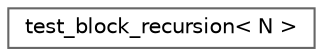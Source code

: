 digraph "类继承关系图"
{
 // LATEX_PDF_SIZE
  bgcolor="transparent";
  edge [fontname=Helvetica,fontsize=10,labelfontname=Helvetica,labelfontsize=10];
  node [fontname=Helvetica,fontsize=10,shape=box,height=0.2,width=0.4];
  rankdir="LR";
  Node0 [id="Node000000",label="test_block_recursion\< N \>",height=0.2,width=0.4,color="grey40", fillcolor="white", style="filled",URL="$structtest__block__recursion.html",tooltip=" "];
}
